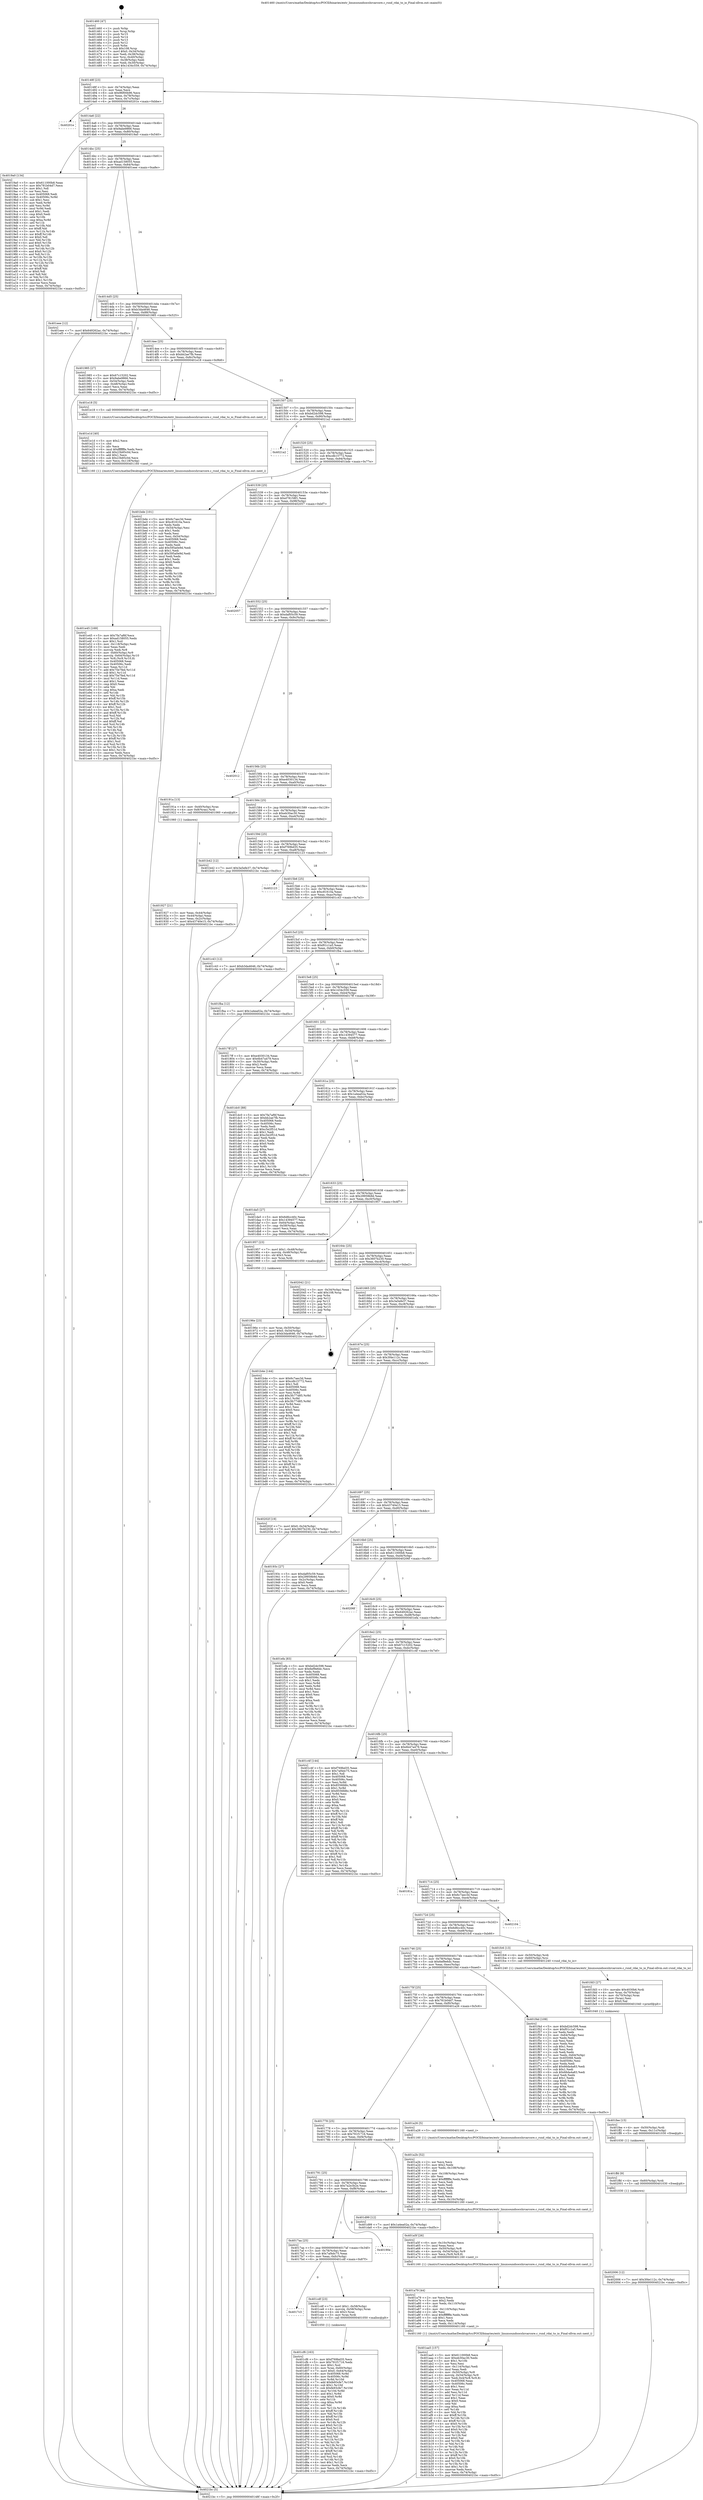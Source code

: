 digraph "0x401460" {
  label = "0x401460 (/mnt/c/Users/mathe/Desktop/tcc/POCII/binaries/extr_linuxsoundsocshrcarcore.c_rsnd_rdai_to_io_Final-ollvm.out::main(0))"
  labelloc = "t"
  node[shape=record]

  Entry [label="",width=0.3,height=0.3,shape=circle,fillcolor=black,style=filled]
  "0x40148f" [label="{
     0x40148f [23]\l
     | [instrs]\l
     &nbsp;&nbsp;0x40148f \<+3\>: mov -0x74(%rbp),%eax\l
     &nbsp;&nbsp;0x401492 \<+2\>: mov %eax,%ecx\l
     &nbsp;&nbsp;0x401494 \<+6\>: sub $0x96f00b96,%ecx\l
     &nbsp;&nbsp;0x40149a \<+3\>: mov %eax,-0x78(%rbp)\l
     &nbsp;&nbsp;0x40149d \<+3\>: mov %ecx,-0x7c(%rbp)\l
     &nbsp;&nbsp;0x4014a0 \<+6\>: je 000000000040201e \<main+0xbbe\>\l
  }"]
  "0x40201e" [label="{
     0x40201e\l
  }", style=dashed]
  "0x4014a6" [label="{
     0x4014a6 [22]\l
     | [instrs]\l
     &nbsp;&nbsp;0x4014a6 \<+5\>: jmp 00000000004014ab \<main+0x4b\>\l
     &nbsp;&nbsp;0x4014ab \<+3\>: mov -0x78(%rbp),%eax\l
     &nbsp;&nbsp;0x4014ae \<+5\>: sub $0x9abe9866,%eax\l
     &nbsp;&nbsp;0x4014b3 \<+3\>: mov %eax,-0x80(%rbp)\l
     &nbsp;&nbsp;0x4014b6 \<+6\>: je 00000000004019a0 \<main+0x540\>\l
  }"]
  Exit [label="",width=0.3,height=0.3,shape=circle,fillcolor=black,style=filled,peripheries=2]
  "0x4019a0" [label="{
     0x4019a0 [134]\l
     | [instrs]\l
     &nbsp;&nbsp;0x4019a0 \<+5\>: mov $0x611000b8,%eax\l
     &nbsp;&nbsp;0x4019a5 \<+5\>: mov $0x781b04d7,%ecx\l
     &nbsp;&nbsp;0x4019aa \<+2\>: mov $0x1,%dl\l
     &nbsp;&nbsp;0x4019ac \<+2\>: xor %esi,%esi\l
     &nbsp;&nbsp;0x4019ae \<+7\>: mov 0x405068,%edi\l
     &nbsp;&nbsp;0x4019b5 \<+8\>: mov 0x40506c,%r8d\l
     &nbsp;&nbsp;0x4019bd \<+3\>: sub $0x1,%esi\l
     &nbsp;&nbsp;0x4019c0 \<+3\>: mov %edi,%r9d\l
     &nbsp;&nbsp;0x4019c3 \<+3\>: add %esi,%r9d\l
     &nbsp;&nbsp;0x4019c6 \<+4\>: imul %r9d,%edi\l
     &nbsp;&nbsp;0x4019ca \<+3\>: and $0x1,%edi\l
     &nbsp;&nbsp;0x4019cd \<+3\>: cmp $0x0,%edi\l
     &nbsp;&nbsp;0x4019d0 \<+4\>: sete %r10b\l
     &nbsp;&nbsp;0x4019d4 \<+4\>: cmp $0xa,%r8d\l
     &nbsp;&nbsp;0x4019d8 \<+4\>: setl %r11b\l
     &nbsp;&nbsp;0x4019dc \<+3\>: mov %r10b,%bl\l
     &nbsp;&nbsp;0x4019df \<+3\>: xor $0xff,%bl\l
     &nbsp;&nbsp;0x4019e2 \<+3\>: mov %r11b,%r14b\l
     &nbsp;&nbsp;0x4019e5 \<+4\>: xor $0xff,%r14b\l
     &nbsp;&nbsp;0x4019e9 \<+3\>: xor $0x0,%dl\l
     &nbsp;&nbsp;0x4019ec \<+3\>: mov %bl,%r15b\l
     &nbsp;&nbsp;0x4019ef \<+4\>: and $0x0,%r15b\l
     &nbsp;&nbsp;0x4019f3 \<+3\>: and %dl,%r10b\l
     &nbsp;&nbsp;0x4019f6 \<+3\>: mov %r14b,%r12b\l
     &nbsp;&nbsp;0x4019f9 \<+4\>: and $0x0,%r12b\l
     &nbsp;&nbsp;0x4019fd \<+3\>: and %dl,%r11b\l
     &nbsp;&nbsp;0x401a00 \<+3\>: or %r10b,%r15b\l
     &nbsp;&nbsp;0x401a03 \<+3\>: or %r11b,%r12b\l
     &nbsp;&nbsp;0x401a06 \<+3\>: xor %r12b,%r15b\l
     &nbsp;&nbsp;0x401a09 \<+3\>: or %r14b,%bl\l
     &nbsp;&nbsp;0x401a0c \<+3\>: xor $0xff,%bl\l
     &nbsp;&nbsp;0x401a0f \<+3\>: or $0x0,%dl\l
     &nbsp;&nbsp;0x401a12 \<+2\>: and %dl,%bl\l
     &nbsp;&nbsp;0x401a14 \<+3\>: or %bl,%r15b\l
     &nbsp;&nbsp;0x401a17 \<+4\>: test $0x1,%r15b\l
     &nbsp;&nbsp;0x401a1b \<+3\>: cmovne %ecx,%eax\l
     &nbsp;&nbsp;0x401a1e \<+3\>: mov %eax,-0x74(%rbp)\l
     &nbsp;&nbsp;0x401a21 \<+5\>: jmp 00000000004021bc \<main+0xd5c\>\l
  }"]
  "0x4014bc" [label="{
     0x4014bc [25]\l
     | [instrs]\l
     &nbsp;&nbsp;0x4014bc \<+5\>: jmp 00000000004014c1 \<main+0x61\>\l
     &nbsp;&nbsp;0x4014c1 \<+3\>: mov -0x78(%rbp),%eax\l
     &nbsp;&nbsp;0x4014c4 \<+5\>: sub $0xad158055,%eax\l
     &nbsp;&nbsp;0x4014c9 \<+6\>: mov %eax,-0x84(%rbp)\l
     &nbsp;&nbsp;0x4014cf \<+6\>: je 0000000000401eee \<main+0xa8e\>\l
  }"]
  "0x402006" [label="{
     0x402006 [12]\l
     | [instrs]\l
     &nbsp;&nbsp;0x402006 \<+7\>: movl $0x3f4e112c,-0x74(%rbp)\l
     &nbsp;&nbsp;0x40200d \<+5\>: jmp 00000000004021bc \<main+0xd5c\>\l
  }"]
  "0x401eee" [label="{
     0x401eee [12]\l
     | [instrs]\l
     &nbsp;&nbsp;0x401eee \<+7\>: movl $0x649262ac,-0x74(%rbp)\l
     &nbsp;&nbsp;0x401ef5 \<+5\>: jmp 00000000004021bc \<main+0xd5c\>\l
  }"]
  "0x4014d5" [label="{
     0x4014d5 [25]\l
     | [instrs]\l
     &nbsp;&nbsp;0x4014d5 \<+5\>: jmp 00000000004014da \<main+0x7a\>\l
     &nbsp;&nbsp;0x4014da \<+3\>: mov -0x78(%rbp),%eax\l
     &nbsp;&nbsp;0x4014dd \<+5\>: sub $0xb3da4646,%eax\l
     &nbsp;&nbsp;0x4014e2 \<+6\>: mov %eax,-0x88(%rbp)\l
     &nbsp;&nbsp;0x4014e8 \<+6\>: je 0000000000401985 \<main+0x525\>\l
  }"]
  "0x401ffd" [label="{
     0x401ffd [9]\l
     | [instrs]\l
     &nbsp;&nbsp;0x401ffd \<+4\>: mov -0x60(%rbp),%rdi\l
     &nbsp;&nbsp;0x402001 \<+5\>: call 0000000000401030 \<free@plt\>\l
     | [calls]\l
     &nbsp;&nbsp;0x401030 \{1\} (unknown)\l
  }"]
  "0x401985" [label="{
     0x401985 [27]\l
     | [instrs]\l
     &nbsp;&nbsp;0x401985 \<+5\>: mov $0x67c15202,%eax\l
     &nbsp;&nbsp;0x40198a \<+5\>: mov $0x9abe9866,%ecx\l
     &nbsp;&nbsp;0x40198f \<+3\>: mov -0x54(%rbp),%edx\l
     &nbsp;&nbsp;0x401992 \<+3\>: cmp -0x48(%rbp),%edx\l
     &nbsp;&nbsp;0x401995 \<+3\>: cmovl %ecx,%eax\l
     &nbsp;&nbsp;0x401998 \<+3\>: mov %eax,-0x74(%rbp)\l
     &nbsp;&nbsp;0x40199b \<+5\>: jmp 00000000004021bc \<main+0xd5c\>\l
  }"]
  "0x4014ee" [label="{
     0x4014ee [25]\l
     | [instrs]\l
     &nbsp;&nbsp;0x4014ee \<+5\>: jmp 00000000004014f3 \<main+0x93\>\l
     &nbsp;&nbsp;0x4014f3 \<+3\>: mov -0x78(%rbp),%eax\l
     &nbsp;&nbsp;0x4014f6 \<+5\>: sub $0xbb2ae7fb,%eax\l
     &nbsp;&nbsp;0x4014fb \<+6\>: mov %eax,-0x8c(%rbp)\l
     &nbsp;&nbsp;0x401501 \<+6\>: je 0000000000401e18 \<main+0x9b8\>\l
  }"]
  "0x401fee" [label="{
     0x401fee [15]\l
     | [instrs]\l
     &nbsp;&nbsp;0x401fee \<+4\>: mov -0x50(%rbp),%rdi\l
     &nbsp;&nbsp;0x401ff2 \<+6\>: mov %eax,-0x11c(%rbp)\l
     &nbsp;&nbsp;0x401ff8 \<+5\>: call 0000000000401030 \<free@plt\>\l
     | [calls]\l
     &nbsp;&nbsp;0x401030 \{1\} (unknown)\l
  }"]
  "0x401e18" [label="{
     0x401e18 [5]\l
     | [instrs]\l
     &nbsp;&nbsp;0x401e18 \<+5\>: call 0000000000401160 \<next_i\>\l
     | [calls]\l
     &nbsp;&nbsp;0x401160 \{1\} (/mnt/c/Users/mathe/Desktop/tcc/POCII/binaries/extr_linuxsoundsocshrcarcore.c_rsnd_rdai_to_io_Final-ollvm.out::next_i)\l
  }"]
  "0x401507" [label="{
     0x401507 [25]\l
     | [instrs]\l
     &nbsp;&nbsp;0x401507 \<+5\>: jmp 000000000040150c \<main+0xac\>\l
     &nbsp;&nbsp;0x40150c \<+3\>: mov -0x78(%rbp),%eax\l
     &nbsp;&nbsp;0x40150f \<+5\>: sub $0xbd2dc598,%eax\l
     &nbsp;&nbsp;0x401514 \<+6\>: mov %eax,-0x90(%rbp)\l
     &nbsp;&nbsp;0x40151a \<+6\>: je 00000000004021a2 \<main+0xd42\>\l
  }"]
  "0x401fd3" [label="{
     0x401fd3 [27]\l
     | [instrs]\l
     &nbsp;&nbsp;0x401fd3 \<+10\>: movabs $0x4030b6,%rdi\l
     &nbsp;&nbsp;0x401fdd \<+4\>: mov %rax,-0x70(%rbp)\l
     &nbsp;&nbsp;0x401fe1 \<+4\>: mov -0x70(%rbp),%rax\l
     &nbsp;&nbsp;0x401fe5 \<+2\>: mov (%rax),%esi\l
     &nbsp;&nbsp;0x401fe7 \<+2\>: mov $0x0,%al\l
     &nbsp;&nbsp;0x401fe9 \<+5\>: call 0000000000401040 \<printf@plt\>\l
     | [calls]\l
     &nbsp;&nbsp;0x401040 \{1\} (unknown)\l
  }"]
  "0x4021a2" [label="{
     0x4021a2\l
  }", style=dashed]
  "0x401520" [label="{
     0x401520 [25]\l
     | [instrs]\l
     &nbsp;&nbsp;0x401520 \<+5\>: jmp 0000000000401525 \<main+0xc5\>\l
     &nbsp;&nbsp;0x401525 \<+3\>: mov -0x78(%rbp),%eax\l
     &nbsp;&nbsp;0x401528 \<+5\>: sub $0xcdb15772,%eax\l
     &nbsp;&nbsp;0x40152d \<+6\>: mov %eax,-0x94(%rbp)\l
     &nbsp;&nbsp;0x401533 \<+6\>: je 0000000000401bde \<main+0x77e\>\l
  }"]
  "0x401e45" [label="{
     0x401e45 [169]\l
     | [instrs]\l
     &nbsp;&nbsp;0x401e45 \<+5\>: mov $0x7fa7af6f,%ecx\l
     &nbsp;&nbsp;0x401e4a \<+5\>: mov $0xad158055,%edx\l
     &nbsp;&nbsp;0x401e4f \<+3\>: mov $0x1,%sil\l
     &nbsp;&nbsp;0x401e52 \<+6\>: mov -0x118(%rbp),%edi\l
     &nbsp;&nbsp;0x401e58 \<+3\>: imul %eax,%edi\l
     &nbsp;&nbsp;0x401e5b \<+3\>: movslq %edi,%r8\l
     &nbsp;&nbsp;0x401e5e \<+4\>: mov -0x60(%rbp),%r9\l
     &nbsp;&nbsp;0x401e62 \<+4\>: movslq -0x64(%rbp),%r10\l
     &nbsp;&nbsp;0x401e66 \<+4\>: mov %r8,(%r9,%r10,8)\l
     &nbsp;&nbsp;0x401e6a \<+7\>: mov 0x405068,%eax\l
     &nbsp;&nbsp;0x401e71 \<+7\>: mov 0x40506c,%edi\l
     &nbsp;&nbsp;0x401e78 \<+3\>: mov %eax,%r11d\l
     &nbsp;&nbsp;0x401e7b \<+7\>: add $0x75e7fed,%r11d\l
     &nbsp;&nbsp;0x401e82 \<+4\>: sub $0x1,%r11d\l
     &nbsp;&nbsp;0x401e86 \<+7\>: sub $0x75e7fed,%r11d\l
     &nbsp;&nbsp;0x401e8d \<+4\>: imul %r11d,%eax\l
     &nbsp;&nbsp;0x401e91 \<+3\>: and $0x1,%eax\l
     &nbsp;&nbsp;0x401e94 \<+3\>: cmp $0x0,%eax\l
     &nbsp;&nbsp;0x401e97 \<+3\>: sete %bl\l
     &nbsp;&nbsp;0x401e9a \<+3\>: cmp $0xa,%edi\l
     &nbsp;&nbsp;0x401e9d \<+4\>: setl %r14b\l
     &nbsp;&nbsp;0x401ea1 \<+3\>: mov %bl,%r15b\l
     &nbsp;&nbsp;0x401ea4 \<+4\>: xor $0xff,%r15b\l
     &nbsp;&nbsp;0x401ea8 \<+3\>: mov %r14b,%r12b\l
     &nbsp;&nbsp;0x401eab \<+4\>: xor $0xff,%r12b\l
     &nbsp;&nbsp;0x401eaf \<+4\>: xor $0x1,%sil\l
     &nbsp;&nbsp;0x401eb3 \<+3\>: mov %r15b,%r13b\l
     &nbsp;&nbsp;0x401eb6 \<+4\>: and $0xff,%r13b\l
     &nbsp;&nbsp;0x401eba \<+3\>: and %sil,%bl\l
     &nbsp;&nbsp;0x401ebd \<+3\>: mov %r12b,%al\l
     &nbsp;&nbsp;0x401ec0 \<+2\>: and $0xff,%al\l
     &nbsp;&nbsp;0x401ec2 \<+3\>: and %sil,%r14b\l
     &nbsp;&nbsp;0x401ec5 \<+3\>: or %bl,%r13b\l
     &nbsp;&nbsp;0x401ec8 \<+3\>: or %r14b,%al\l
     &nbsp;&nbsp;0x401ecb \<+3\>: xor %al,%r13b\l
     &nbsp;&nbsp;0x401ece \<+3\>: or %r12b,%r15b\l
     &nbsp;&nbsp;0x401ed1 \<+4\>: xor $0xff,%r15b\l
     &nbsp;&nbsp;0x401ed5 \<+4\>: or $0x1,%sil\l
     &nbsp;&nbsp;0x401ed9 \<+3\>: and %sil,%r15b\l
     &nbsp;&nbsp;0x401edc \<+3\>: or %r15b,%r13b\l
     &nbsp;&nbsp;0x401edf \<+4\>: test $0x1,%r13b\l
     &nbsp;&nbsp;0x401ee3 \<+3\>: cmovne %edx,%ecx\l
     &nbsp;&nbsp;0x401ee6 \<+3\>: mov %ecx,-0x74(%rbp)\l
     &nbsp;&nbsp;0x401ee9 \<+5\>: jmp 00000000004021bc \<main+0xd5c\>\l
  }"]
  "0x401bde" [label="{
     0x401bde [101]\l
     | [instrs]\l
     &nbsp;&nbsp;0x401bde \<+5\>: mov $0x6c7aec3d,%eax\l
     &nbsp;&nbsp;0x401be3 \<+5\>: mov $0xc81610a,%ecx\l
     &nbsp;&nbsp;0x401be8 \<+2\>: xor %edx,%edx\l
     &nbsp;&nbsp;0x401bea \<+3\>: mov -0x54(%rbp),%esi\l
     &nbsp;&nbsp;0x401bed \<+3\>: sub $0x1,%edx\l
     &nbsp;&nbsp;0x401bf0 \<+2\>: sub %edx,%esi\l
     &nbsp;&nbsp;0x401bf2 \<+3\>: mov %esi,-0x54(%rbp)\l
     &nbsp;&nbsp;0x401bf5 \<+7\>: mov 0x405068,%edx\l
     &nbsp;&nbsp;0x401bfc \<+7\>: mov 0x40506c,%esi\l
     &nbsp;&nbsp;0x401c03 \<+2\>: mov %edx,%edi\l
     &nbsp;&nbsp;0x401c05 \<+6\>: add $0x595a0e9d,%edi\l
     &nbsp;&nbsp;0x401c0b \<+3\>: sub $0x1,%edi\l
     &nbsp;&nbsp;0x401c0e \<+6\>: sub $0x595a0e9d,%edi\l
     &nbsp;&nbsp;0x401c14 \<+3\>: imul %edi,%edx\l
     &nbsp;&nbsp;0x401c17 \<+3\>: and $0x1,%edx\l
     &nbsp;&nbsp;0x401c1a \<+3\>: cmp $0x0,%edx\l
     &nbsp;&nbsp;0x401c1d \<+4\>: sete %r8b\l
     &nbsp;&nbsp;0x401c21 \<+3\>: cmp $0xa,%esi\l
     &nbsp;&nbsp;0x401c24 \<+4\>: setl %r9b\l
     &nbsp;&nbsp;0x401c28 \<+3\>: mov %r8b,%r10b\l
     &nbsp;&nbsp;0x401c2b \<+3\>: and %r9b,%r10b\l
     &nbsp;&nbsp;0x401c2e \<+3\>: xor %r9b,%r8b\l
     &nbsp;&nbsp;0x401c31 \<+3\>: or %r8b,%r10b\l
     &nbsp;&nbsp;0x401c34 \<+4\>: test $0x1,%r10b\l
     &nbsp;&nbsp;0x401c38 \<+3\>: cmovne %ecx,%eax\l
     &nbsp;&nbsp;0x401c3b \<+3\>: mov %eax,-0x74(%rbp)\l
     &nbsp;&nbsp;0x401c3e \<+5\>: jmp 00000000004021bc \<main+0xd5c\>\l
  }"]
  "0x401539" [label="{
     0x401539 [25]\l
     | [instrs]\l
     &nbsp;&nbsp;0x401539 \<+5\>: jmp 000000000040153e \<main+0xde\>\l
     &nbsp;&nbsp;0x40153e \<+3\>: mov -0x78(%rbp),%eax\l
     &nbsp;&nbsp;0x401541 \<+5\>: sub $0xd78158f1,%eax\l
     &nbsp;&nbsp;0x401546 \<+6\>: mov %eax,-0x98(%rbp)\l
     &nbsp;&nbsp;0x40154c \<+6\>: je 0000000000402057 \<main+0xbf7\>\l
  }"]
  "0x401e1d" [label="{
     0x401e1d [40]\l
     | [instrs]\l
     &nbsp;&nbsp;0x401e1d \<+5\>: mov $0x2,%ecx\l
     &nbsp;&nbsp;0x401e22 \<+1\>: cltd\l
     &nbsp;&nbsp;0x401e23 \<+2\>: idiv %ecx\l
     &nbsp;&nbsp;0x401e25 \<+6\>: imul $0xfffffffe,%edx,%ecx\l
     &nbsp;&nbsp;0x401e2b \<+6\>: add $0x23b85c0d,%ecx\l
     &nbsp;&nbsp;0x401e31 \<+3\>: add $0x1,%ecx\l
     &nbsp;&nbsp;0x401e34 \<+6\>: sub $0x23b85c0d,%ecx\l
     &nbsp;&nbsp;0x401e3a \<+6\>: mov %ecx,-0x118(%rbp)\l
     &nbsp;&nbsp;0x401e40 \<+5\>: call 0000000000401160 \<next_i\>\l
     | [calls]\l
     &nbsp;&nbsp;0x401160 \{1\} (/mnt/c/Users/mathe/Desktop/tcc/POCII/binaries/extr_linuxsoundsocshrcarcore.c_rsnd_rdai_to_io_Final-ollvm.out::next_i)\l
  }"]
  "0x402057" [label="{
     0x402057\l
  }", style=dashed]
  "0x401552" [label="{
     0x401552 [25]\l
     | [instrs]\l
     &nbsp;&nbsp;0x401552 \<+5\>: jmp 0000000000401557 \<main+0xf7\>\l
     &nbsp;&nbsp;0x401557 \<+3\>: mov -0x78(%rbp),%eax\l
     &nbsp;&nbsp;0x40155a \<+5\>: sub $0xdaf05c59,%eax\l
     &nbsp;&nbsp;0x40155f \<+6\>: mov %eax,-0x9c(%rbp)\l
     &nbsp;&nbsp;0x401565 \<+6\>: je 0000000000402012 \<main+0xbb2\>\l
  }"]
  "0x401cf6" [label="{
     0x401cf6 [163]\l
     | [instrs]\l
     &nbsp;&nbsp;0x401cf6 \<+5\>: mov $0xf769bd35,%ecx\l
     &nbsp;&nbsp;0x401cfb \<+5\>: mov $0x791f1716,%edx\l
     &nbsp;&nbsp;0x401d00 \<+3\>: mov $0x1,%sil\l
     &nbsp;&nbsp;0x401d03 \<+4\>: mov %rax,-0x60(%rbp)\l
     &nbsp;&nbsp;0x401d07 \<+7\>: movl $0x0,-0x64(%rbp)\l
     &nbsp;&nbsp;0x401d0e \<+8\>: mov 0x405068,%r8d\l
     &nbsp;&nbsp;0x401d16 \<+8\>: mov 0x40506c,%r9d\l
     &nbsp;&nbsp;0x401d1e \<+3\>: mov %r8d,%r10d\l
     &nbsp;&nbsp;0x401d21 \<+7\>: add $0xfe93cfe7,%r10d\l
     &nbsp;&nbsp;0x401d28 \<+4\>: sub $0x1,%r10d\l
     &nbsp;&nbsp;0x401d2c \<+7\>: sub $0xfe93cfe7,%r10d\l
     &nbsp;&nbsp;0x401d33 \<+4\>: imul %r10d,%r8d\l
     &nbsp;&nbsp;0x401d37 \<+4\>: and $0x1,%r8d\l
     &nbsp;&nbsp;0x401d3b \<+4\>: cmp $0x0,%r8d\l
     &nbsp;&nbsp;0x401d3f \<+4\>: sete %r11b\l
     &nbsp;&nbsp;0x401d43 \<+4\>: cmp $0xa,%r9d\l
     &nbsp;&nbsp;0x401d47 \<+3\>: setl %bl\l
     &nbsp;&nbsp;0x401d4a \<+3\>: mov %r11b,%r14b\l
     &nbsp;&nbsp;0x401d4d \<+4\>: xor $0xff,%r14b\l
     &nbsp;&nbsp;0x401d51 \<+3\>: mov %bl,%r15b\l
     &nbsp;&nbsp;0x401d54 \<+4\>: xor $0xff,%r15b\l
     &nbsp;&nbsp;0x401d58 \<+4\>: xor $0x0,%sil\l
     &nbsp;&nbsp;0x401d5c \<+3\>: mov %r14b,%r12b\l
     &nbsp;&nbsp;0x401d5f \<+4\>: and $0x0,%r12b\l
     &nbsp;&nbsp;0x401d63 \<+3\>: and %sil,%r11b\l
     &nbsp;&nbsp;0x401d66 \<+3\>: mov %r15b,%r13b\l
     &nbsp;&nbsp;0x401d69 \<+4\>: and $0x0,%r13b\l
     &nbsp;&nbsp;0x401d6d \<+3\>: and %sil,%bl\l
     &nbsp;&nbsp;0x401d70 \<+3\>: or %r11b,%r12b\l
     &nbsp;&nbsp;0x401d73 \<+3\>: or %bl,%r13b\l
     &nbsp;&nbsp;0x401d76 \<+3\>: xor %r13b,%r12b\l
     &nbsp;&nbsp;0x401d79 \<+3\>: or %r15b,%r14b\l
     &nbsp;&nbsp;0x401d7c \<+4\>: xor $0xff,%r14b\l
     &nbsp;&nbsp;0x401d80 \<+4\>: or $0x0,%sil\l
     &nbsp;&nbsp;0x401d84 \<+3\>: and %sil,%r14b\l
     &nbsp;&nbsp;0x401d87 \<+3\>: or %r14b,%r12b\l
     &nbsp;&nbsp;0x401d8a \<+4\>: test $0x1,%r12b\l
     &nbsp;&nbsp;0x401d8e \<+3\>: cmovne %edx,%ecx\l
     &nbsp;&nbsp;0x401d91 \<+3\>: mov %ecx,-0x74(%rbp)\l
     &nbsp;&nbsp;0x401d94 \<+5\>: jmp 00000000004021bc \<main+0xd5c\>\l
  }"]
  "0x402012" [label="{
     0x402012\l
  }", style=dashed]
  "0x40156b" [label="{
     0x40156b [25]\l
     | [instrs]\l
     &nbsp;&nbsp;0x40156b \<+5\>: jmp 0000000000401570 \<main+0x110\>\l
     &nbsp;&nbsp;0x401570 \<+3\>: mov -0x78(%rbp),%eax\l
     &nbsp;&nbsp;0x401573 \<+5\>: sub $0xe4030134,%eax\l
     &nbsp;&nbsp;0x401578 \<+6\>: mov %eax,-0xa0(%rbp)\l
     &nbsp;&nbsp;0x40157e \<+6\>: je 000000000040191a \<main+0x4ba\>\l
  }"]
  "0x4017c3" [label="{
     0x4017c3\l
  }", style=dashed]
  "0x40191a" [label="{
     0x40191a [13]\l
     | [instrs]\l
     &nbsp;&nbsp;0x40191a \<+4\>: mov -0x40(%rbp),%rax\l
     &nbsp;&nbsp;0x40191e \<+4\>: mov 0x8(%rax),%rdi\l
     &nbsp;&nbsp;0x401922 \<+5\>: call 0000000000401060 \<atoi@plt\>\l
     | [calls]\l
     &nbsp;&nbsp;0x401060 \{1\} (unknown)\l
  }"]
  "0x401584" [label="{
     0x401584 [25]\l
     | [instrs]\l
     &nbsp;&nbsp;0x401584 \<+5\>: jmp 0000000000401589 \<main+0x129\>\l
     &nbsp;&nbsp;0x401589 \<+3\>: mov -0x78(%rbp),%eax\l
     &nbsp;&nbsp;0x40158c \<+5\>: sub $0xeb30ac30,%eax\l
     &nbsp;&nbsp;0x401591 \<+6\>: mov %eax,-0xa4(%rbp)\l
     &nbsp;&nbsp;0x401597 \<+6\>: je 0000000000401b42 \<main+0x6e2\>\l
  }"]
  "0x401cdf" [label="{
     0x401cdf [23]\l
     | [instrs]\l
     &nbsp;&nbsp;0x401cdf \<+7\>: movl $0x1,-0x58(%rbp)\l
     &nbsp;&nbsp;0x401ce6 \<+4\>: movslq -0x58(%rbp),%rax\l
     &nbsp;&nbsp;0x401cea \<+4\>: shl $0x3,%rax\l
     &nbsp;&nbsp;0x401cee \<+3\>: mov %rax,%rdi\l
     &nbsp;&nbsp;0x401cf1 \<+5\>: call 0000000000401050 \<malloc@plt\>\l
     | [calls]\l
     &nbsp;&nbsp;0x401050 \{1\} (unknown)\l
  }"]
  "0x401b42" [label="{
     0x401b42 [12]\l
     | [instrs]\l
     &nbsp;&nbsp;0x401b42 \<+7\>: movl $0x3a5efe37,-0x74(%rbp)\l
     &nbsp;&nbsp;0x401b49 \<+5\>: jmp 00000000004021bc \<main+0xd5c\>\l
  }"]
  "0x40159d" [label="{
     0x40159d [25]\l
     | [instrs]\l
     &nbsp;&nbsp;0x40159d \<+5\>: jmp 00000000004015a2 \<main+0x142\>\l
     &nbsp;&nbsp;0x4015a2 \<+3\>: mov -0x78(%rbp),%eax\l
     &nbsp;&nbsp;0x4015a5 \<+5\>: sub $0xf769bd35,%eax\l
     &nbsp;&nbsp;0x4015aa \<+6\>: mov %eax,-0xa8(%rbp)\l
     &nbsp;&nbsp;0x4015b0 \<+6\>: je 0000000000402123 \<main+0xcc3\>\l
  }"]
  "0x4017aa" [label="{
     0x4017aa [25]\l
     | [instrs]\l
     &nbsp;&nbsp;0x4017aa \<+5\>: jmp 00000000004017af \<main+0x34f\>\l
     &nbsp;&nbsp;0x4017af \<+3\>: mov -0x78(%rbp),%eax\l
     &nbsp;&nbsp;0x4017b2 \<+5\>: sub $0x7af4dc75,%eax\l
     &nbsp;&nbsp;0x4017b7 \<+6\>: mov %eax,-0xfc(%rbp)\l
     &nbsp;&nbsp;0x4017bd \<+6\>: je 0000000000401cdf \<main+0x87f\>\l
  }"]
  "0x402123" [label="{
     0x402123\l
  }", style=dashed]
  "0x4015b6" [label="{
     0x4015b6 [25]\l
     | [instrs]\l
     &nbsp;&nbsp;0x4015b6 \<+5\>: jmp 00000000004015bb \<main+0x15b\>\l
     &nbsp;&nbsp;0x4015bb \<+3\>: mov -0x78(%rbp),%eax\l
     &nbsp;&nbsp;0x4015be \<+5\>: sub $0xc81610a,%eax\l
     &nbsp;&nbsp;0x4015c3 \<+6\>: mov %eax,-0xac(%rbp)\l
     &nbsp;&nbsp;0x4015c9 \<+6\>: je 0000000000401c43 \<main+0x7e3\>\l
  }"]
  "0x40190e" [label="{
     0x40190e\l
  }", style=dashed]
  "0x401c43" [label="{
     0x401c43 [12]\l
     | [instrs]\l
     &nbsp;&nbsp;0x401c43 \<+7\>: movl $0xb3da4646,-0x74(%rbp)\l
     &nbsp;&nbsp;0x401c4a \<+5\>: jmp 00000000004021bc \<main+0xd5c\>\l
  }"]
  "0x4015cf" [label="{
     0x4015cf [25]\l
     | [instrs]\l
     &nbsp;&nbsp;0x4015cf \<+5\>: jmp 00000000004015d4 \<main+0x174\>\l
     &nbsp;&nbsp;0x4015d4 \<+3\>: mov -0x78(%rbp),%eax\l
     &nbsp;&nbsp;0x4015d7 \<+5\>: sub $0xf01c1a5,%eax\l
     &nbsp;&nbsp;0x4015dc \<+6\>: mov %eax,-0xb0(%rbp)\l
     &nbsp;&nbsp;0x4015e2 \<+6\>: je 0000000000401fba \<main+0xb5a\>\l
  }"]
  "0x401791" [label="{
     0x401791 [25]\l
     | [instrs]\l
     &nbsp;&nbsp;0x401791 \<+5\>: jmp 0000000000401796 \<main+0x336\>\l
     &nbsp;&nbsp;0x401796 \<+3\>: mov -0x78(%rbp),%eax\l
     &nbsp;&nbsp;0x401799 \<+5\>: sub $0x7a2e3b2e,%eax\l
     &nbsp;&nbsp;0x40179e \<+6\>: mov %eax,-0xf8(%rbp)\l
     &nbsp;&nbsp;0x4017a4 \<+6\>: je 000000000040190e \<main+0x4ae\>\l
  }"]
  "0x401fba" [label="{
     0x401fba [12]\l
     | [instrs]\l
     &nbsp;&nbsp;0x401fba \<+7\>: movl $0x1a4ea02a,-0x74(%rbp)\l
     &nbsp;&nbsp;0x401fc1 \<+5\>: jmp 00000000004021bc \<main+0xd5c\>\l
  }"]
  "0x4015e8" [label="{
     0x4015e8 [25]\l
     | [instrs]\l
     &nbsp;&nbsp;0x4015e8 \<+5\>: jmp 00000000004015ed \<main+0x18d\>\l
     &nbsp;&nbsp;0x4015ed \<+3\>: mov -0x78(%rbp),%eax\l
     &nbsp;&nbsp;0x4015f0 \<+5\>: sub $0x1434c559,%eax\l
     &nbsp;&nbsp;0x4015f5 \<+6\>: mov %eax,-0xb4(%rbp)\l
     &nbsp;&nbsp;0x4015fb \<+6\>: je 00000000004017ff \<main+0x39f\>\l
  }"]
  "0x401d99" [label="{
     0x401d99 [12]\l
     | [instrs]\l
     &nbsp;&nbsp;0x401d99 \<+7\>: movl $0x1a4ea02a,-0x74(%rbp)\l
     &nbsp;&nbsp;0x401da0 \<+5\>: jmp 00000000004021bc \<main+0xd5c\>\l
  }"]
  "0x4017ff" [label="{
     0x4017ff [27]\l
     | [instrs]\l
     &nbsp;&nbsp;0x4017ff \<+5\>: mov $0xe4030134,%eax\l
     &nbsp;&nbsp;0x401804 \<+5\>: mov $0x6b47a479,%ecx\l
     &nbsp;&nbsp;0x401809 \<+3\>: mov -0x30(%rbp),%edx\l
     &nbsp;&nbsp;0x40180c \<+3\>: cmp $0x2,%edx\l
     &nbsp;&nbsp;0x40180f \<+3\>: cmovne %ecx,%eax\l
     &nbsp;&nbsp;0x401812 \<+3\>: mov %eax,-0x74(%rbp)\l
     &nbsp;&nbsp;0x401815 \<+5\>: jmp 00000000004021bc \<main+0xd5c\>\l
  }"]
  "0x401601" [label="{
     0x401601 [25]\l
     | [instrs]\l
     &nbsp;&nbsp;0x401601 \<+5\>: jmp 0000000000401606 \<main+0x1a6\>\l
     &nbsp;&nbsp;0x401606 \<+3\>: mov -0x78(%rbp),%eax\l
     &nbsp;&nbsp;0x401609 \<+5\>: sub $0x14394577,%eax\l
     &nbsp;&nbsp;0x40160e \<+6\>: mov %eax,-0xb8(%rbp)\l
     &nbsp;&nbsp;0x401614 \<+6\>: je 0000000000401dc0 \<main+0x960\>\l
  }"]
  "0x4021bc" [label="{
     0x4021bc [5]\l
     | [instrs]\l
     &nbsp;&nbsp;0x4021bc \<+5\>: jmp 000000000040148f \<main+0x2f\>\l
  }"]
  "0x401460" [label="{
     0x401460 [47]\l
     | [instrs]\l
     &nbsp;&nbsp;0x401460 \<+1\>: push %rbp\l
     &nbsp;&nbsp;0x401461 \<+3\>: mov %rsp,%rbp\l
     &nbsp;&nbsp;0x401464 \<+2\>: push %r15\l
     &nbsp;&nbsp;0x401466 \<+2\>: push %r14\l
     &nbsp;&nbsp;0x401468 \<+2\>: push %r13\l
     &nbsp;&nbsp;0x40146a \<+2\>: push %r12\l
     &nbsp;&nbsp;0x40146c \<+1\>: push %rbx\l
     &nbsp;&nbsp;0x40146d \<+7\>: sub $0x108,%rsp\l
     &nbsp;&nbsp;0x401474 \<+7\>: movl $0x0,-0x34(%rbp)\l
     &nbsp;&nbsp;0x40147b \<+3\>: mov %edi,-0x38(%rbp)\l
     &nbsp;&nbsp;0x40147e \<+4\>: mov %rsi,-0x40(%rbp)\l
     &nbsp;&nbsp;0x401482 \<+3\>: mov -0x38(%rbp),%edi\l
     &nbsp;&nbsp;0x401485 \<+3\>: mov %edi,-0x30(%rbp)\l
     &nbsp;&nbsp;0x401488 \<+7\>: movl $0x1434c559,-0x74(%rbp)\l
  }"]
  "0x401927" [label="{
     0x401927 [21]\l
     | [instrs]\l
     &nbsp;&nbsp;0x401927 \<+3\>: mov %eax,-0x44(%rbp)\l
     &nbsp;&nbsp;0x40192a \<+3\>: mov -0x44(%rbp),%eax\l
     &nbsp;&nbsp;0x40192d \<+3\>: mov %eax,-0x2c(%rbp)\l
     &nbsp;&nbsp;0x401930 \<+7\>: movl $0x43740e15,-0x74(%rbp)\l
     &nbsp;&nbsp;0x401937 \<+5\>: jmp 00000000004021bc \<main+0xd5c\>\l
  }"]
  "0x401aa5" [label="{
     0x401aa5 [157]\l
     | [instrs]\l
     &nbsp;&nbsp;0x401aa5 \<+5\>: mov $0x611000b8,%ecx\l
     &nbsp;&nbsp;0x401aaa \<+5\>: mov $0xeb30ac30,%edx\l
     &nbsp;&nbsp;0x401aaf \<+3\>: mov $0x1,%r10b\l
     &nbsp;&nbsp;0x401ab2 \<+2\>: xor %esi,%esi\l
     &nbsp;&nbsp;0x401ab4 \<+6\>: mov -0x114(%rbp),%edi\l
     &nbsp;&nbsp;0x401aba \<+3\>: imul %eax,%edi\l
     &nbsp;&nbsp;0x401abd \<+4\>: mov -0x50(%rbp),%r8\l
     &nbsp;&nbsp;0x401ac1 \<+4\>: movslq -0x54(%rbp),%r9\l
     &nbsp;&nbsp;0x401ac5 \<+5\>: mov %edi,0x4(%r8,%r9,8)\l
     &nbsp;&nbsp;0x401aca \<+7\>: mov 0x405068,%eax\l
     &nbsp;&nbsp;0x401ad1 \<+7\>: mov 0x40506c,%edi\l
     &nbsp;&nbsp;0x401ad8 \<+3\>: sub $0x1,%esi\l
     &nbsp;&nbsp;0x401adb \<+3\>: mov %eax,%r11d\l
     &nbsp;&nbsp;0x401ade \<+3\>: add %esi,%r11d\l
     &nbsp;&nbsp;0x401ae1 \<+4\>: imul %r11d,%eax\l
     &nbsp;&nbsp;0x401ae5 \<+3\>: and $0x1,%eax\l
     &nbsp;&nbsp;0x401ae8 \<+3\>: cmp $0x0,%eax\l
     &nbsp;&nbsp;0x401aeb \<+3\>: sete %bl\l
     &nbsp;&nbsp;0x401aee \<+3\>: cmp $0xa,%edi\l
     &nbsp;&nbsp;0x401af1 \<+4\>: setl %r14b\l
     &nbsp;&nbsp;0x401af5 \<+3\>: mov %bl,%r15b\l
     &nbsp;&nbsp;0x401af8 \<+4\>: xor $0xff,%r15b\l
     &nbsp;&nbsp;0x401afc \<+3\>: mov %r14b,%r12b\l
     &nbsp;&nbsp;0x401aff \<+4\>: xor $0xff,%r12b\l
     &nbsp;&nbsp;0x401b03 \<+4\>: xor $0x0,%r10b\l
     &nbsp;&nbsp;0x401b07 \<+3\>: mov %r15b,%r13b\l
     &nbsp;&nbsp;0x401b0a \<+4\>: and $0x0,%r13b\l
     &nbsp;&nbsp;0x401b0e \<+3\>: and %r10b,%bl\l
     &nbsp;&nbsp;0x401b11 \<+3\>: mov %r12b,%al\l
     &nbsp;&nbsp;0x401b14 \<+2\>: and $0x0,%al\l
     &nbsp;&nbsp;0x401b16 \<+3\>: and %r10b,%r14b\l
     &nbsp;&nbsp;0x401b19 \<+3\>: or %bl,%r13b\l
     &nbsp;&nbsp;0x401b1c \<+3\>: or %r14b,%al\l
     &nbsp;&nbsp;0x401b1f \<+3\>: xor %al,%r13b\l
     &nbsp;&nbsp;0x401b22 \<+3\>: or %r12b,%r15b\l
     &nbsp;&nbsp;0x401b25 \<+4\>: xor $0xff,%r15b\l
     &nbsp;&nbsp;0x401b29 \<+4\>: or $0x0,%r10b\l
     &nbsp;&nbsp;0x401b2d \<+3\>: and %r10b,%r15b\l
     &nbsp;&nbsp;0x401b30 \<+3\>: or %r15b,%r13b\l
     &nbsp;&nbsp;0x401b33 \<+4\>: test $0x1,%r13b\l
     &nbsp;&nbsp;0x401b37 \<+3\>: cmovne %edx,%ecx\l
     &nbsp;&nbsp;0x401b3a \<+3\>: mov %ecx,-0x74(%rbp)\l
     &nbsp;&nbsp;0x401b3d \<+5\>: jmp 00000000004021bc \<main+0xd5c\>\l
  }"]
  "0x401dc0" [label="{
     0x401dc0 [88]\l
     | [instrs]\l
     &nbsp;&nbsp;0x401dc0 \<+5\>: mov $0x7fa7af6f,%eax\l
     &nbsp;&nbsp;0x401dc5 \<+5\>: mov $0xbb2ae7fb,%ecx\l
     &nbsp;&nbsp;0x401dca \<+7\>: mov 0x405068,%edx\l
     &nbsp;&nbsp;0x401dd1 \<+7\>: mov 0x40506c,%esi\l
     &nbsp;&nbsp;0x401dd8 \<+2\>: mov %edx,%edi\l
     &nbsp;&nbsp;0x401dda \<+6\>: sub $0xc5e2f51d,%edi\l
     &nbsp;&nbsp;0x401de0 \<+3\>: sub $0x1,%edi\l
     &nbsp;&nbsp;0x401de3 \<+6\>: add $0xc5e2f51d,%edi\l
     &nbsp;&nbsp;0x401de9 \<+3\>: imul %edi,%edx\l
     &nbsp;&nbsp;0x401dec \<+3\>: and $0x1,%edx\l
     &nbsp;&nbsp;0x401def \<+3\>: cmp $0x0,%edx\l
     &nbsp;&nbsp;0x401df2 \<+4\>: sete %r8b\l
     &nbsp;&nbsp;0x401df6 \<+3\>: cmp $0xa,%esi\l
     &nbsp;&nbsp;0x401df9 \<+4\>: setl %r9b\l
     &nbsp;&nbsp;0x401dfd \<+3\>: mov %r8b,%r10b\l
     &nbsp;&nbsp;0x401e00 \<+3\>: and %r9b,%r10b\l
     &nbsp;&nbsp;0x401e03 \<+3\>: xor %r9b,%r8b\l
     &nbsp;&nbsp;0x401e06 \<+3\>: or %r8b,%r10b\l
     &nbsp;&nbsp;0x401e09 \<+4\>: test $0x1,%r10b\l
     &nbsp;&nbsp;0x401e0d \<+3\>: cmovne %ecx,%eax\l
     &nbsp;&nbsp;0x401e10 \<+3\>: mov %eax,-0x74(%rbp)\l
     &nbsp;&nbsp;0x401e13 \<+5\>: jmp 00000000004021bc \<main+0xd5c\>\l
  }"]
  "0x40161a" [label="{
     0x40161a [25]\l
     | [instrs]\l
     &nbsp;&nbsp;0x40161a \<+5\>: jmp 000000000040161f \<main+0x1bf\>\l
     &nbsp;&nbsp;0x40161f \<+3\>: mov -0x78(%rbp),%eax\l
     &nbsp;&nbsp;0x401622 \<+5\>: sub $0x1a4ea02a,%eax\l
     &nbsp;&nbsp;0x401627 \<+6\>: mov %eax,-0xbc(%rbp)\l
     &nbsp;&nbsp;0x40162d \<+6\>: je 0000000000401da5 \<main+0x945\>\l
  }"]
  "0x401a79" [label="{
     0x401a79 [44]\l
     | [instrs]\l
     &nbsp;&nbsp;0x401a79 \<+2\>: xor %ecx,%ecx\l
     &nbsp;&nbsp;0x401a7b \<+5\>: mov $0x2,%edx\l
     &nbsp;&nbsp;0x401a80 \<+6\>: mov %edx,-0x110(%rbp)\l
     &nbsp;&nbsp;0x401a86 \<+1\>: cltd\l
     &nbsp;&nbsp;0x401a87 \<+6\>: mov -0x110(%rbp),%esi\l
     &nbsp;&nbsp;0x401a8d \<+2\>: idiv %esi\l
     &nbsp;&nbsp;0x401a8f \<+6\>: imul $0xfffffffe,%edx,%edx\l
     &nbsp;&nbsp;0x401a95 \<+3\>: sub $0x1,%ecx\l
     &nbsp;&nbsp;0x401a98 \<+2\>: sub %ecx,%edx\l
     &nbsp;&nbsp;0x401a9a \<+6\>: mov %edx,-0x114(%rbp)\l
     &nbsp;&nbsp;0x401aa0 \<+5\>: call 0000000000401160 \<next_i\>\l
     | [calls]\l
     &nbsp;&nbsp;0x401160 \{1\} (/mnt/c/Users/mathe/Desktop/tcc/POCII/binaries/extr_linuxsoundsocshrcarcore.c_rsnd_rdai_to_io_Final-ollvm.out::next_i)\l
  }"]
  "0x401da5" [label="{
     0x401da5 [27]\l
     | [instrs]\l
     &nbsp;&nbsp;0x401da5 \<+5\>: mov $0x6d6cc40c,%eax\l
     &nbsp;&nbsp;0x401daa \<+5\>: mov $0x14394577,%ecx\l
     &nbsp;&nbsp;0x401daf \<+3\>: mov -0x64(%rbp),%edx\l
     &nbsp;&nbsp;0x401db2 \<+3\>: cmp -0x58(%rbp),%edx\l
     &nbsp;&nbsp;0x401db5 \<+3\>: cmovl %ecx,%eax\l
     &nbsp;&nbsp;0x401db8 \<+3\>: mov %eax,-0x74(%rbp)\l
     &nbsp;&nbsp;0x401dbb \<+5\>: jmp 00000000004021bc \<main+0xd5c\>\l
  }"]
  "0x401633" [label="{
     0x401633 [25]\l
     | [instrs]\l
     &nbsp;&nbsp;0x401633 \<+5\>: jmp 0000000000401638 \<main+0x1d8\>\l
     &nbsp;&nbsp;0x401638 \<+3\>: mov -0x78(%rbp),%eax\l
     &nbsp;&nbsp;0x40163b \<+5\>: sub $0x29959b9d,%eax\l
     &nbsp;&nbsp;0x401640 \<+6\>: mov %eax,-0xc0(%rbp)\l
     &nbsp;&nbsp;0x401646 \<+6\>: je 0000000000401957 \<main+0x4f7\>\l
  }"]
  "0x401a5f" [label="{
     0x401a5f [26]\l
     | [instrs]\l
     &nbsp;&nbsp;0x401a5f \<+6\>: mov -0x10c(%rbp),%ecx\l
     &nbsp;&nbsp;0x401a65 \<+3\>: imul %eax,%ecx\l
     &nbsp;&nbsp;0x401a68 \<+4\>: mov -0x50(%rbp),%r8\l
     &nbsp;&nbsp;0x401a6c \<+4\>: movslq -0x54(%rbp),%r9\l
     &nbsp;&nbsp;0x401a70 \<+4\>: mov %ecx,(%r8,%r9,8)\l
     &nbsp;&nbsp;0x401a74 \<+5\>: call 0000000000401160 \<next_i\>\l
     | [calls]\l
     &nbsp;&nbsp;0x401160 \{1\} (/mnt/c/Users/mathe/Desktop/tcc/POCII/binaries/extr_linuxsoundsocshrcarcore.c_rsnd_rdai_to_io_Final-ollvm.out::next_i)\l
  }"]
  "0x401957" [label="{
     0x401957 [23]\l
     | [instrs]\l
     &nbsp;&nbsp;0x401957 \<+7\>: movl $0x1,-0x48(%rbp)\l
     &nbsp;&nbsp;0x40195e \<+4\>: movslq -0x48(%rbp),%rax\l
     &nbsp;&nbsp;0x401962 \<+4\>: shl $0x3,%rax\l
     &nbsp;&nbsp;0x401966 \<+3\>: mov %rax,%rdi\l
     &nbsp;&nbsp;0x401969 \<+5\>: call 0000000000401050 \<malloc@plt\>\l
     | [calls]\l
     &nbsp;&nbsp;0x401050 \{1\} (unknown)\l
  }"]
  "0x40164c" [label="{
     0x40164c [25]\l
     | [instrs]\l
     &nbsp;&nbsp;0x40164c \<+5\>: jmp 0000000000401651 \<main+0x1f1\>\l
     &nbsp;&nbsp;0x401651 \<+3\>: mov -0x78(%rbp),%eax\l
     &nbsp;&nbsp;0x401654 \<+5\>: sub $0x3607b230,%eax\l
     &nbsp;&nbsp;0x401659 \<+6\>: mov %eax,-0xc4(%rbp)\l
     &nbsp;&nbsp;0x40165f \<+6\>: je 0000000000402042 \<main+0xbe2\>\l
  }"]
  "0x401a2b" [label="{
     0x401a2b [52]\l
     | [instrs]\l
     &nbsp;&nbsp;0x401a2b \<+2\>: xor %ecx,%ecx\l
     &nbsp;&nbsp;0x401a2d \<+5\>: mov $0x2,%edx\l
     &nbsp;&nbsp;0x401a32 \<+6\>: mov %edx,-0x108(%rbp)\l
     &nbsp;&nbsp;0x401a38 \<+1\>: cltd\l
     &nbsp;&nbsp;0x401a39 \<+6\>: mov -0x108(%rbp),%esi\l
     &nbsp;&nbsp;0x401a3f \<+2\>: idiv %esi\l
     &nbsp;&nbsp;0x401a41 \<+6\>: imul $0xfffffffe,%edx,%edx\l
     &nbsp;&nbsp;0x401a47 \<+2\>: mov %ecx,%edi\l
     &nbsp;&nbsp;0x401a49 \<+2\>: sub %edx,%edi\l
     &nbsp;&nbsp;0x401a4b \<+2\>: mov %ecx,%edx\l
     &nbsp;&nbsp;0x401a4d \<+3\>: sub $0x1,%edx\l
     &nbsp;&nbsp;0x401a50 \<+2\>: add %edx,%edi\l
     &nbsp;&nbsp;0x401a52 \<+2\>: sub %edi,%ecx\l
     &nbsp;&nbsp;0x401a54 \<+6\>: mov %ecx,-0x10c(%rbp)\l
     &nbsp;&nbsp;0x401a5a \<+5\>: call 0000000000401160 \<next_i\>\l
     | [calls]\l
     &nbsp;&nbsp;0x401160 \{1\} (/mnt/c/Users/mathe/Desktop/tcc/POCII/binaries/extr_linuxsoundsocshrcarcore.c_rsnd_rdai_to_io_Final-ollvm.out::next_i)\l
  }"]
  "0x402042" [label="{
     0x402042 [21]\l
     | [instrs]\l
     &nbsp;&nbsp;0x402042 \<+3\>: mov -0x34(%rbp),%eax\l
     &nbsp;&nbsp;0x402045 \<+7\>: add $0x108,%rsp\l
     &nbsp;&nbsp;0x40204c \<+1\>: pop %rbx\l
     &nbsp;&nbsp;0x40204d \<+2\>: pop %r12\l
     &nbsp;&nbsp;0x40204f \<+2\>: pop %r13\l
     &nbsp;&nbsp;0x402051 \<+2\>: pop %r14\l
     &nbsp;&nbsp;0x402053 \<+2\>: pop %r15\l
     &nbsp;&nbsp;0x402055 \<+1\>: pop %rbp\l
     &nbsp;&nbsp;0x402056 \<+1\>: ret\l
  }"]
  "0x401665" [label="{
     0x401665 [25]\l
     | [instrs]\l
     &nbsp;&nbsp;0x401665 \<+5\>: jmp 000000000040166a \<main+0x20a\>\l
     &nbsp;&nbsp;0x40166a \<+3\>: mov -0x78(%rbp),%eax\l
     &nbsp;&nbsp;0x40166d \<+5\>: sub $0x3a5efe37,%eax\l
     &nbsp;&nbsp;0x401672 \<+6\>: mov %eax,-0xc8(%rbp)\l
     &nbsp;&nbsp;0x401678 \<+6\>: je 0000000000401b4e \<main+0x6ee\>\l
  }"]
  "0x401778" [label="{
     0x401778 [25]\l
     | [instrs]\l
     &nbsp;&nbsp;0x401778 \<+5\>: jmp 000000000040177d \<main+0x31d\>\l
     &nbsp;&nbsp;0x40177d \<+3\>: mov -0x78(%rbp),%eax\l
     &nbsp;&nbsp;0x401780 \<+5\>: sub $0x791f1716,%eax\l
     &nbsp;&nbsp;0x401785 \<+6\>: mov %eax,-0xf4(%rbp)\l
     &nbsp;&nbsp;0x40178b \<+6\>: je 0000000000401d99 \<main+0x939\>\l
  }"]
  "0x401b4e" [label="{
     0x401b4e [144]\l
     | [instrs]\l
     &nbsp;&nbsp;0x401b4e \<+5\>: mov $0x6c7aec3d,%eax\l
     &nbsp;&nbsp;0x401b53 \<+5\>: mov $0xcdb15772,%ecx\l
     &nbsp;&nbsp;0x401b58 \<+2\>: mov $0x1,%dl\l
     &nbsp;&nbsp;0x401b5a \<+7\>: mov 0x405068,%esi\l
     &nbsp;&nbsp;0x401b61 \<+7\>: mov 0x40506c,%edi\l
     &nbsp;&nbsp;0x401b68 \<+3\>: mov %esi,%r8d\l
     &nbsp;&nbsp;0x401b6b \<+7\>: add $0x3fc77d85,%r8d\l
     &nbsp;&nbsp;0x401b72 \<+4\>: sub $0x1,%r8d\l
     &nbsp;&nbsp;0x401b76 \<+7\>: sub $0x3fc77d85,%r8d\l
     &nbsp;&nbsp;0x401b7d \<+4\>: imul %r8d,%esi\l
     &nbsp;&nbsp;0x401b81 \<+3\>: and $0x1,%esi\l
     &nbsp;&nbsp;0x401b84 \<+3\>: cmp $0x0,%esi\l
     &nbsp;&nbsp;0x401b87 \<+4\>: sete %r9b\l
     &nbsp;&nbsp;0x401b8b \<+3\>: cmp $0xa,%edi\l
     &nbsp;&nbsp;0x401b8e \<+4\>: setl %r10b\l
     &nbsp;&nbsp;0x401b92 \<+3\>: mov %r9b,%r11b\l
     &nbsp;&nbsp;0x401b95 \<+4\>: xor $0xff,%r11b\l
     &nbsp;&nbsp;0x401b99 \<+3\>: mov %r10b,%bl\l
     &nbsp;&nbsp;0x401b9c \<+3\>: xor $0xff,%bl\l
     &nbsp;&nbsp;0x401b9f \<+3\>: xor $0x1,%dl\l
     &nbsp;&nbsp;0x401ba2 \<+3\>: mov %r11b,%r14b\l
     &nbsp;&nbsp;0x401ba5 \<+4\>: and $0xff,%r14b\l
     &nbsp;&nbsp;0x401ba9 \<+3\>: and %dl,%r9b\l
     &nbsp;&nbsp;0x401bac \<+3\>: mov %bl,%r15b\l
     &nbsp;&nbsp;0x401baf \<+4\>: and $0xff,%r15b\l
     &nbsp;&nbsp;0x401bb3 \<+3\>: and %dl,%r10b\l
     &nbsp;&nbsp;0x401bb6 \<+3\>: or %r9b,%r14b\l
     &nbsp;&nbsp;0x401bb9 \<+3\>: or %r10b,%r15b\l
     &nbsp;&nbsp;0x401bbc \<+3\>: xor %r15b,%r14b\l
     &nbsp;&nbsp;0x401bbf \<+3\>: or %bl,%r11b\l
     &nbsp;&nbsp;0x401bc2 \<+4\>: xor $0xff,%r11b\l
     &nbsp;&nbsp;0x401bc6 \<+3\>: or $0x1,%dl\l
     &nbsp;&nbsp;0x401bc9 \<+3\>: and %dl,%r11b\l
     &nbsp;&nbsp;0x401bcc \<+3\>: or %r11b,%r14b\l
     &nbsp;&nbsp;0x401bcf \<+4\>: test $0x1,%r14b\l
     &nbsp;&nbsp;0x401bd3 \<+3\>: cmovne %ecx,%eax\l
     &nbsp;&nbsp;0x401bd6 \<+3\>: mov %eax,-0x74(%rbp)\l
     &nbsp;&nbsp;0x401bd9 \<+5\>: jmp 00000000004021bc \<main+0xd5c\>\l
  }"]
  "0x40167e" [label="{
     0x40167e [25]\l
     | [instrs]\l
     &nbsp;&nbsp;0x40167e \<+5\>: jmp 0000000000401683 \<main+0x223\>\l
     &nbsp;&nbsp;0x401683 \<+3\>: mov -0x78(%rbp),%eax\l
     &nbsp;&nbsp;0x401686 \<+5\>: sub $0x3f4e112c,%eax\l
     &nbsp;&nbsp;0x40168b \<+6\>: mov %eax,-0xcc(%rbp)\l
     &nbsp;&nbsp;0x401691 \<+6\>: je 000000000040202f \<main+0xbcf\>\l
  }"]
  "0x401a26" [label="{
     0x401a26 [5]\l
     | [instrs]\l
     &nbsp;&nbsp;0x401a26 \<+5\>: call 0000000000401160 \<next_i\>\l
     | [calls]\l
     &nbsp;&nbsp;0x401160 \{1\} (/mnt/c/Users/mathe/Desktop/tcc/POCII/binaries/extr_linuxsoundsocshrcarcore.c_rsnd_rdai_to_io_Final-ollvm.out::next_i)\l
  }"]
  "0x40202f" [label="{
     0x40202f [19]\l
     | [instrs]\l
     &nbsp;&nbsp;0x40202f \<+7\>: movl $0x0,-0x34(%rbp)\l
     &nbsp;&nbsp;0x402036 \<+7\>: movl $0x3607b230,-0x74(%rbp)\l
     &nbsp;&nbsp;0x40203d \<+5\>: jmp 00000000004021bc \<main+0xd5c\>\l
  }"]
  "0x401697" [label="{
     0x401697 [25]\l
     | [instrs]\l
     &nbsp;&nbsp;0x401697 \<+5\>: jmp 000000000040169c \<main+0x23c\>\l
     &nbsp;&nbsp;0x40169c \<+3\>: mov -0x78(%rbp),%eax\l
     &nbsp;&nbsp;0x40169f \<+5\>: sub $0x43740e15,%eax\l
     &nbsp;&nbsp;0x4016a4 \<+6\>: mov %eax,-0xd0(%rbp)\l
     &nbsp;&nbsp;0x4016aa \<+6\>: je 000000000040193c \<main+0x4dc\>\l
  }"]
  "0x40175f" [label="{
     0x40175f [25]\l
     | [instrs]\l
     &nbsp;&nbsp;0x40175f \<+5\>: jmp 0000000000401764 \<main+0x304\>\l
     &nbsp;&nbsp;0x401764 \<+3\>: mov -0x78(%rbp),%eax\l
     &nbsp;&nbsp;0x401767 \<+5\>: sub $0x781b04d7,%eax\l
     &nbsp;&nbsp;0x40176c \<+6\>: mov %eax,-0xf0(%rbp)\l
     &nbsp;&nbsp;0x401772 \<+6\>: je 0000000000401a26 \<main+0x5c6\>\l
  }"]
  "0x40193c" [label="{
     0x40193c [27]\l
     | [instrs]\l
     &nbsp;&nbsp;0x40193c \<+5\>: mov $0xdaf05c59,%eax\l
     &nbsp;&nbsp;0x401941 \<+5\>: mov $0x29959b9d,%ecx\l
     &nbsp;&nbsp;0x401946 \<+3\>: mov -0x2c(%rbp),%edx\l
     &nbsp;&nbsp;0x401949 \<+3\>: cmp $0x0,%edx\l
     &nbsp;&nbsp;0x40194c \<+3\>: cmove %ecx,%eax\l
     &nbsp;&nbsp;0x40194f \<+3\>: mov %eax,-0x74(%rbp)\l
     &nbsp;&nbsp;0x401952 \<+5\>: jmp 00000000004021bc \<main+0xd5c\>\l
  }"]
  "0x4016b0" [label="{
     0x4016b0 [25]\l
     | [instrs]\l
     &nbsp;&nbsp;0x4016b0 \<+5\>: jmp 00000000004016b5 \<main+0x255\>\l
     &nbsp;&nbsp;0x4016b5 \<+3\>: mov -0x78(%rbp),%eax\l
     &nbsp;&nbsp;0x4016b8 \<+5\>: sub $0x611000b8,%eax\l
     &nbsp;&nbsp;0x4016bd \<+6\>: mov %eax,-0xd4(%rbp)\l
     &nbsp;&nbsp;0x4016c3 \<+6\>: je 000000000040206f \<main+0xc0f\>\l
  }"]
  "0x40196e" [label="{
     0x40196e [23]\l
     | [instrs]\l
     &nbsp;&nbsp;0x40196e \<+4\>: mov %rax,-0x50(%rbp)\l
     &nbsp;&nbsp;0x401972 \<+7\>: movl $0x0,-0x54(%rbp)\l
     &nbsp;&nbsp;0x401979 \<+7\>: movl $0xb3da4646,-0x74(%rbp)\l
     &nbsp;&nbsp;0x401980 \<+5\>: jmp 00000000004021bc \<main+0xd5c\>\l
  }"]
  "0x401f4d" [label="{
     0x401f4d [109]\l
     | [instrs]\l
     &nbsp;&nbsp;0x401f4d \<+5\>: mov $0xbd2dc598,%eax\l
     &nbsp;&nbsp;0x401f52 \<+5\>: mov $0xf01c1a5,%ecx\l
     &nbsp;&nbsp;0x401f57 \<+2\>: xor %edx,%edx\l
     &nbsp;&nbsp;0x401f59 \<+3\>: mov -0x64(%rbp),%esi\l
     &nbsp;&nbsp;0x401f5c \<+2\>: mov %edx,%edi\l
     &nbsp;&nbsp;0x401f5e \<+2\>: sub %esi,%edi\l
     &nbsp;&nbsp;0x401f60 \<+2\>: mov %edx,%esi\l
     &nbsp;&nbsp;0x401f62 \<+3\>: sub $0x1,%esi\l
     &nbsp;&nbsp;0x401f65 \<+2\>: add %esi,%edi\l
     &nbsp;&nbsp;0x401f67 \<+2\>: sub %edi,%edx\l
     &nbsp;&nbsp;0x401f69 \<+3\>: mov %edx,-0x64(%rbp)\l
     &nbsp;&nbsp;0x401f6c \<+7\>: mov 0x405068,%edx\l
     &nbsp;&nbsp;0x401f73 \<+7\>: mov 0x40506c,%esi\l
     &nbsp;&nbsp;0x401f7a \<+2\>: mov %edx,%edi\l
     &nbsp;&nbsp;0x401f7c \<+6\>: add $0x66da4a83,%edi\l
     &nbsp;&nbsp;0x401f82 \<+3\>: sub $0x1,%edi\l
     &nbsp;&nbsp;0x401f85 \<+6\>: sub $0x66da4a83,%edi\l
     &nbsp;&nbsp;0x401f8b \<+3\>: imul %edi,%edx\l
     &nbsp;&nbsp;0x401f8e \<+3\>: and $0x1,%edx\l
     &nbsp;&nbsp;0x401f91 \<+3\>: cmp $0x0,%edx\l
     &nbsp;&nbsp;0x401f94 \<+4\>: sete %r8b\l
     &nbsp;&nbsp;0x401f98 \<+3\>: cmp $0xa,%esi\l
     &nbsp;&nbsp;0x401f9b \<+4\>: setl %r9b\l
     &nbsp;&nbsp;0x401f9f \<+3\>: mov %r8b,%r10b\l
     &nbsp;&nbsp;0x401fa2 \<+3\>: and %r9b,%r10b\l
     &nbsp;&nbsp;0x401fa5 \<+3\>: xor %r9b,%r8b\l
     &nbsp;&nbsp;0x401fa8 \<+3\>: or %r8b,%r10b\l
     &nbsp;&nbsp;0x401fab \<+4\>: test $0x1,%r10b\l
     &nbsp;&nbsp;0x401faf \<+3\>: cmovne %ecx,%eax\l
     &nbsp;&nbsp;0x401fb2 \<+3\>: mov %eax,-0x74(%rbp)\l
     &nbsp;&nbsp;0x401fb5 \<+5\>: jmp 00000000004021bc \<main+0xd5c\>\l
  }"]
  "0x40206f" [label="{
     0x40206f\l
  }", style=dashed]
  "0x4016c9" [label="{
     0x4016c9 [25]\l
     | [instrs]\l
     &nbsp;&nbsp;0x4016c9 \<+5\>: jmp 00000000004016ce \<main+0x26e\>\l
     &nbsp;&nbsp;0x4016ce \<+3\>: mov -0x78(%rbp),%eax\l
     &nbsp;&nbsp;0x4016d1 \<+5\>: sub $0x649262ac,%eax\l
     &nbsp;&nbsp;0x4016d6 \<+6\>: mov %eax,-0xd8(%rbp)\l
     &nbsp;&nbsp;0x4016dc \<+6\>: je 0000000000401efa \<main+0xa9a\>\l
  }"]
  "0x401746" [label="{
     0x401746 [25]\l
     | [instrs]\l
     &nbsp;&nbsp;0x401746 \<+5\>: jmp 000000000040174b \<main+0x2eb\>\l
     &nbsp;&nbsp;0x40174b \<+3\>: mov -0x78(%rbp),%eax\l
     &nbsp;&nbsp;0x40174e \<+5\>: sub $0x6ef9e6dc,%eax\l
     &nbsp;&nbsp;0x401753 \<+6\>: mov %eax,-0xec(%rbp)\l
     &nbsp;&nbsp;0x401759 \<+6\>: je 0000000000401f4d \<main+0xaed\>\l
  }"]
  "0x401efa" [label="{
     0x401efa [83]\l
     | [instrs]\l
     &nbsp;&nbsp;0x401efa \<+5\>: mov $0xbd2dc598,%eax\l
     &nbsp;&nbsp;0x401eff \<+5\>: mov $0x6ef9e6dc,%ecx\l
     &nbsp;&nbsp;0x401f04 \<+2\>: xor %edx,%edx\l
     &nbsp;&nbsp;0x401f06 \<+7\>: mov 0x405068,%esi\l
     &nbsp;&nbsp;0x401f0d \<+7\>: mov 0x40506c,%edi\l
     &nbsp;&nbsp;0x401f14 \<+3\>: sub $0x1,%edx\l
     &nbsp;&nbsp;0x401f17 \<+3\>: mov %esi,%r8d\l
     &nbsp;&nbsp;0x401f1a \<+3\>: add %edx,%r8d\l
     &nbsp;&nbsp;0x401f1d \<+4\>: imul %r8d,%esi\l
     &nbsp;&nbsp;0x401f21 \<+3\>: and $0x1,%esi\l
     &nbsp;&nbsp;0x401f24 \<+3\>: cmp $0x0,%esi\l
     &nbsp;&nbsp;0x401f27 \<+4\>: sete %r9b\l
     &nbsp;&nbsp;0x401f2b \<+3\>: cmp $0xa,%edi\l
     &nbsp;&nbsp;0x401f2e \<+4\>: setl %r10b\l
     &nbsp;&nbsp;0x401f32 \<+3\>: mov %r9b,%r11b\l
     &nbsp;&nbsp;0x401f35 \<+3\>: and %r10b,%r11b\l
     &nbsp;&nbsp;0x401f38 \<+3\>: xor %r10b,%r9b\l
     &nbsp;&nbsp;0x401f3b \<+3\>: or %r9b,%r11b\l
     &nbsp;&nbsp;0x401f3e \<+4\>: test $0x1,%r11b\l
     &nbsp;&nbsp;0x401f42 \<+3\>: cmovne %ecx,%eax\l
     &nbsp;&nbsp;0x401f45 \<+3\>: mov %eax,-0x74(%rbp)\l
     &nbsp;&nbsp;0x401f48 \<+5\>: jmp 00000000004021bc \<main+0xd5c\>\l
  }"]
  "0x4016e2" [label="{
     0x4016e2 [25]\l
     | [instrs]\l
     &nbsp;&nbsp;0x4016e2 \<+5\>: jmp 00000000004016e7 \<main+0x287\>\l
     &nbsp;&nbsp;0x4016e7 \<+3\>: mov -0x78(%rbp),%eax\l
     &nbsp;&nbsp;0x4016ea \<+5\>: sub $0x67c15202,%eax\l
     &nbsp;&nbsp;0x4016ef \<+6\>: mov %eax,-0xdc(%rbp)\l
     &nbsp;&nbsp;0x4016f5 \<+6\>: je 0000000000401c4f \<main+0x7ef\>\l
  }"]
  "0x401fc6" [label="{
     0x401fc6 [13]\l
     | [instrs]\l
     &nbsp;&nbsp;0x401fc6 \<+4\>: mov -0x50(%rbp),%rdi\l
     &nbsp;&nbsp;0x401fca \<+4\>: mov -0x60(%rbp),%rsi\l
     &nbsp;&nbsp;0x401fce \<+5\>: call 0000000000401240 \<rsnd_rdai_to_io\>\l
     | [calls]\l
     &nbsp;&nbsp;0x401240 \{1\} (/mnt/c/Users/mathe/Desktop/tcc/POCII/binaries/extr_linuxsoundsocshrcarcore.c_rsnd_rdai_to_io_Final-ollvm.out::rsnd_rdai_to_io)\l
  }"]
  "0x401c4f" [label="{
     0x401c4f [144]\l
     | [instrs]\l
     &nbsp;&nbsp;0x401c4f \<+5\>: mov $0xf769bd35,%eax\l
     &nbsp;&nbsp;0x401c54 \<+5\>: mov $0x7af4dc75,%ecx\l
     &nbsp;&nbsp;0x401c59 \<+2\>: mov $0x1,%dl\l
     &nbsp;&nbsp;0x401c5b \<+7\>: mov 0x405068,%esi\l
     &nbsp;&nbsp;0x401c62 \<+7\>: mov 0x40506c,%edi\l
     &nbsp;&nbsp;0x401c69 \<+3\>: mov %esi,%r8d\l
     &nbsp;&nbsp;0x401c6c \<+7\>: sub $0x8556fd6c,%r8d\l
     &nbsp;&nbsp;0x401c73 \<+4\>: sub $0x1,%r8d\l
     &nbsp;&nbsp;0x401c77 \<+7\>: add $0x8556fd6c,%r8d\l
     &nbsp;&nbsp;0x401c7e \<+4\>: imul %r8d,%esi\l
     &nbsp;&nbsp;0x401c82 \<+3\>: and $0x1,%esi\l
     &nbsp;&nbsp;0x401c85 \<+3\>: cmp $0x0,%esi\l
     &nbsp;&nbsp;0x401c88 \<+4\>: sete %r9b\l
     &nbsp;&nbsp;0x401c8c \<+3\>: cmp $0xa,%edi\l
     &nbsp;&nbsp;0x401c8f \<+4\>: setl %r10b\l
     &nbsp;&nbsp;0x401c93 \<+3\>: mov %r9b,%r11b\l
     &nbsp;&nbsp;0x401c96 \<+4\>: xor $0xff,%r11b\l
     &nbsp;&nbsp;0x401c9a \<+3\>: mov %r10b,%bl\l
     &nbsp;&nbsp;0x401c9d \<+3\>: xor $0xff,%bl\l
     &nbsp;&nbsp;0x401ca0 \<+3\>: xor $0x1,%dl\l
     &nbsp;&nbsp;0x401ca3 \<+3\>: mov %r11b,%r14b\l
     &nbsp;&nbsp;0x401ca6 \<+4\>: and $0xff,%r14b\l
     &nbsp;&nbsp;0x401caa \<+3\>: and %dl,%r9b\l
     &nbsp;&nbsp;0x401cad \<+3\>: mov %bl,%r15b\l
     &nbsp;&nbsp;0x401cb0 \<+4\>: and $0xff,%r15b\l
     &nbsp;&nbsp;0x401cb4 \<+3\>: and %dl,%r10b\l
     &nbsp;&nbsp;0x401cb7 \<+3\>: or %r9b,%r14b\l
     &nbsp;&nbsp;0x401cba \<+3\>: or %r10b,%r15b\l
     &nbsp;&nbsp;0x401cbd \<+3\>: xor %r15b,%r14b\l
     &nbsp;&nbsp;0x401cc0 \<+3\>: or %bl,%r11b\l
     &nbsp;&nbsp;0x401cc3 \<+4\>: xor $0xff,%r11b\l
     &nbsp;&nbsp;0x401cc7 \<+3\>: or $0x1,%dl\l
     &nbsp;&nbsp;0x401cca \<+3\>: and %dl,%r11b\l
     &nbsp;&nbsp;0x401ccd \<+3\>: or %r11b,%r14b\l
     &nbsp;&nbsp;0x401cd0 \<+4\>: test $0x1,%r14b\l
     &nbsp;&nbsp;0x401cd4 \<+3\>: cmovne %ecx,%eax\l
     &nbsp;&nbsp;0x401cd7 \<+3\>: mov %eax,-0x74(%rbp)\l
     &nbsp;&nbsp;0x401cda \<+5\>: jmp 00000000004021bc \<main+0xd5c\>\l
  }"]
  "0x4016fb" [label="{
     0x4016fb [25]\l
     | [instrs]\l
     &nbsp;&nbsp;0x4016fb \<+5\>: jmp 0000000000401700 \<main+0x2a0\>\l
     &nbsp;&nbsp;0x401700 \<+3\>: mov -0x78(%rbp),%eax\l
     &nbsp;&nbsp;0x401703 \<+5\>: sub $0x6b47a479,%eax\l
     &nbsp;&nbsp;0x401708 \<+6\>: mov %eax,-0xe0(%rbp)\l
     &nbsp;&nbsp;0x40170e \<+6\>: je 000000000040181a \<main+0x3ba\>\l
  }"]
  "0x40172d" [label="{
     0x40172d [25]\l
     | [instrs]\l
     &nbsp;&nbsp;0x40172d \<+5\>: jmp 0000000000401732 \<main+0x2d2\>\l
     &nbsp;&nbsp;0x401732 \<+3\>: mov -0x78(%rbp),%eax\l
     &nbsp;&nbsp;0x401735 \<+5\>: sub $0x6d6cc40c,%eax\l
     &nbsp;&nbsp;0x40173a \<+6\>: mov %eax,-0xe8(%rbp)\l
     &nbsp;&nbsp;0x401740 \<+6\>: je 0000000000401fc6 \<main+0xb66\>\l
  }"]
  "0x40181a" [label="{
     0x40181a\l
  }", style=dashed]
  "0x401714" [label="{
     0x401714 [25]\l
     | [instrs]\l
     &nbsp;&nbsp;0x401714 \<+5\>: jmp 0000000000401719 \<main+0x2b9\>\l
     &nbsp;&nbsp;0x401719 \<+3\>: mov -0x78(%rbp),%eax\l
     &nbsp;&nbsp;0x40171c \<+5\>: sub $0x6c7aec3d,%eax\l
     &nbsp;&nbsp;0x401721 \<+6\>: mov %eax,-0xe4(%rbp)\l
     &nbsp;&nbsp;0x401727 \<+6\>: je 0000000000402104 \<main+0xca4\>\l
  }"]
  "0x402104" [label="{
     0x402104\l
  }", style=dashed]
  Entry -> "0x401460" [label=" 1"]
  "0x40148f" -> "0x40201e" [label=" 0"]
  "0x40148f" -> "0x4014a6" [label=" 26"]
  "0x402042" -> Exit [label=" 1"]
  "0x4014a6" -> "0x4019a0" [label=" 1"]
  "0x4014a6" -> "0x4014bc" [label=" 25"]
  "0x40202f" -> "0x4021bc" [label=" 1"]
  "0x4014bc" -> "0x401eee" [label=" 1"]
  "0x4014bc" -> "0x4014d5" [label=" 24"]
  "0x402006" -> "0x4021bc" [label=" 1"]
  "0x4014d5" -> "0x401985" [label=" 2"]
  "0x4014d5" -> "0x4014ee" [label=" 22"]
  "0x401ffd" -> "0x402006" [label=" 1"]
  "0x4014ee" -> "0x401e18" [label=" 1"]
  "0x4014ee" -> "0x401507" [label=" 21"]
  "0x401fee" -> "0x401ffd" [label=" 1"]
  "0x401507" -> "0x4021a2" [label=" 0"]
  "0x401507" -> "0x401520" [label=" 21"]
  "0x401fd3" -> "0x401fee" [label=" 1"]
  "0x401520" -> "0x401bde" [label=" 1"]
  "0x401520" -> "0x401539" [label=" 20"]
  "0x401fc6" -> "0x401fd3" [label=" 1"]
  "0x401539" -> "0x402057" [label=" 0"]
  "0x401539" -> "0x401552" [label=" 20"]
  "0x401fba" -> "0x4021bc" [label=" 1"]
  "0x401552" -> "0x402012" [label=" 0"]
  "0x401552" -> "0x40156b" [label=" 20"]
  "0x401f4d" -> "0x4021bc" [label=" 1"]
  "0x40156b" -> "0x40191a" [label=" 1"]
  "0x40156b" -> "0x401584" [label=" 19"]
  "0x401efa" -> "0x4021bc" [label=" 1"]
  "0x401584" -> "0x401b42" [label=" 1"]
  "0x401584" -> "0x40159d" [label=" 18"]
  "0x401eee" -> "0x4021bc" [label=" 1"]
  "0x40159d" -> "0x402123" [label=" 0"]
  "0x40159d" -> "0x4015b6" [label=" 18"]
  "0x401e1d" -> "0x401e45" [label=" 1"]
  "0x4015b6" -> "0x401c43" [label=" 1"]
  "0x4015b6" -> "0x4015cf" [label=" 17"]
  "0x401e18" -> "0x401e1d" [label=" 1"]
  "0x4015cf" -> "0x401fba" [label=" 1"]
  "0x4015cf" -> "0x4015e8" [label=" 16"]
  "0x401da5" -> "0x4021bc" [label=" 2"]
  "0x4015e8" -> "0x4017ff" [label=" 1"]
  "0x4015e8" -> "0x401601" [label=" 15"]
  "0x4017ff" -> "0x4021bc" [label=" 1"]
  "0x401460" -> "0x40148f" [label=" 1"]
  "0x4021bc" -> "0x40148f" [label=" 25"]
  "0x40191a" -> "0x401927" [label=" 1"]
  "0x401927" -> "0x4021bc" [label=" 1"]
  "0x401d99" -> "0x4021bc" [label=" 1"]
  "0x401601" -> "0x401dc0" [label=" 1"]
  "0x401601" -> "0x40161a" [label=" 14"]
  "0x401cdf" -> "0x401cf6" [label=" 1"]
  "0x40161a" -> "0x401da5" [label=" 2"]
  "0x40161a" -> "0x401633" [label=" 12"]
  "0x4017aa" -> "0x4017c3" [label=" 0"]
  "0x401633" -> "0x401957" [label=" 1"]
  "0x401633" -> "0x40164c" [label=" 11"]
  "0x4017aa" -> "0x401cdf" [label=" 1"]
  "0x40164c" -> "0x402042" [label=" 1"]
  "0x40164c" -> "0x401665" [label=" 10"]
  "0x401e45" -> "0x4021bc" [label=" 1"]
  "0x401665" -> "0x401b4e" [label=" 1"]
  "0x401665" -> "0x40167e" [label=" 9"]
  "0x401791" -> "0x4017aa" [label=" 1"]
  "0x40167e" -> "0x40202f" [label=" 1"]
  "0x40167e" -> "0x401697" [label=" 8"]
  "0x401791" -> "0x40190e" [label=" 0"]
  "0x401697" -> "0x40193c" [label=" 1"]
  "0x401697" -> "0x4016b0" [label=" 7"]
  "0x40193c" -> "0x4021bc" [label=" 1"]
  "0x401957" -> "0x40196e" [label=" 1"]
  "0x40196e" -> "0x4021bc" [label=" 1"]
  "0x401985" -> "0x4021bc" [label=" 2"]
  "0x4019a0" -> "0x4021bc" [label=" 1"]
  "0x401778" -> "0x401791" [label=" 1"]
  "0x4016b0" -> "0x40206f" [label=" 0"]
  "0x4016b0" -> "0x4016c9" [label=" 7"]
  "0x401778" -> "0x401d99" [label=" 1"]
  "0x4016c9" -> "0x401efa" [label=" 1"]
  "0x4016c9" -> "0x4016e2" [label=" 6"]
  "0x401c4f" -> "0x4021bc" [label=" 1"]
  "0x4016e2" -> "0x401c4f" [label=" 1"]
  "0x4016e2" -> "0x4016fb" [label=" 5"]
  "0x401c43" -> "0x4021bc" [label=" 1"]
  "0x4016fb" -> "0x40181a" [label=" 0"]
  "0x4016fb" -> "0x401714" [label=" 5"]
  "0x401b4e" -> "0x4021bc" [label=" 1"]
  "0x401714" -> "0x402104" [label=" 0"]
  "0x401714" -> "0x40172d" [label=" 5"]
  "0x401bde" -> "0x4021bc" [label=" 1"]
  "0x40172d" -> "0x401fc6" [label=" 1"]
  "0x40172d" -> "0x401746" [label=" 4"]
  "0x401cf6" -> "0x4021bc" [label=" 1"]
  "0x401746" -> "0x401f4d" [label=" 1"]
  "0x401746" -> "0x40175f" [label=" 3"]
  "0x401dc0" -> "0x4021bc" [label=" 1"]
  "0x40175f" -> "0x401a26" [label=" 1"]
  "0x40175f" -> "0x401778" [label=" 2"]
  "0x401a26" -> "0x401a2b" [label=" 1"]
  "0x401a2b" -> "0x401a5f" [label=" 1"]
  "0x401a5f" -> "0x401a79" [label=" 1"]
  "0x401a79" -> "0x401aa5" [label=" 1"]
  "0x401aa5" -> "0x4021bc" [label=" 1"]
  "0x401b42" -> "0x4021bc" [label=" 1"]
}
